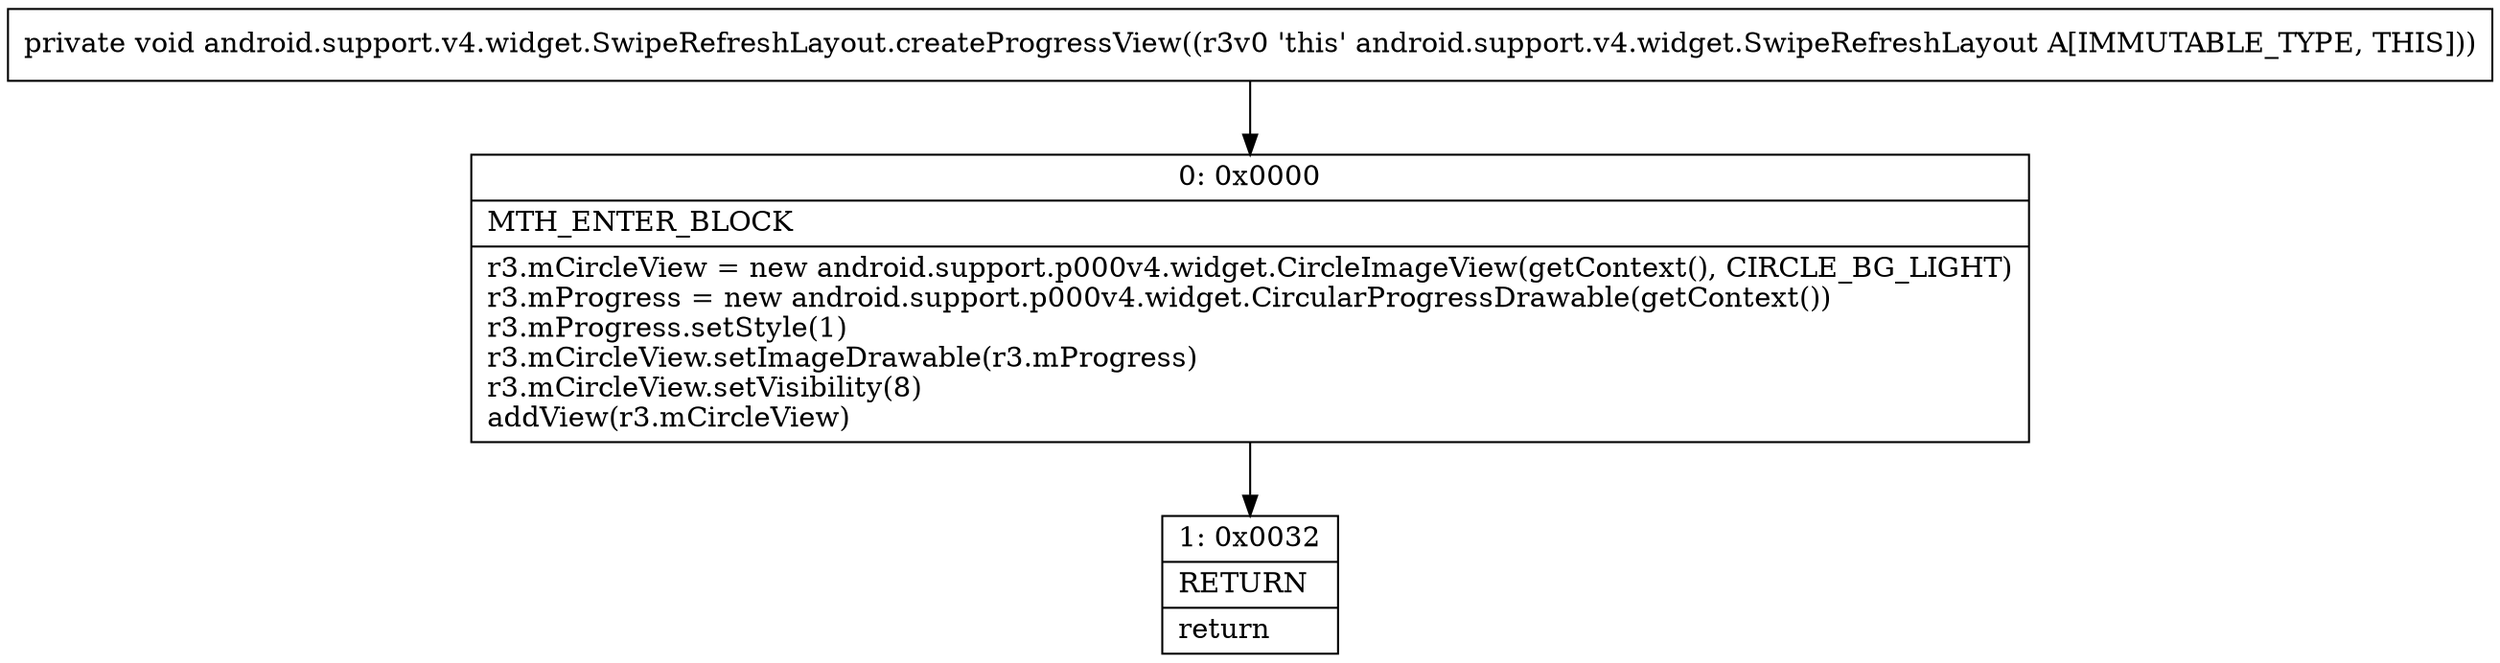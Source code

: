digraph "CFG forandroid.support.v4.widget.SwipeRefreshLayout.createProgressView()V" {
Node_0 [shape=record,label="{0\:\ 0x0000|MTH_ENTER_BLOCK\l|r3.mCircleView = new android.support.p000v4.widget.CircleImageView(getContext(), CIRCLE_BG_LIGHT)\lr3.mProgress = new android.support.p000v4.widget.CircularProgressDrawable(getContext())\lr3.mProgress.setStyle(1)\lr3.mCircleView.setImageDrawable(r3.mProgress)\lr3.mCircleView.setVisibility(8)\laddView(r3.mCircleView)\l}"];
Node_1 [shape=record,label="{1\:\ 0x0032|RETURN\l|return\l}"];
MethodNode[shape=record,label="{private void android.support.v4.widget.SwipeRefreshLayout.createProgressView((r3v0 'this' android.support.v4.widget.SwipeRefreshLayout A[IMMUTABLE_TYPE, THIS])) }"];
MethodNode -> Node_0;
Node_0 -> Node_1;
}


